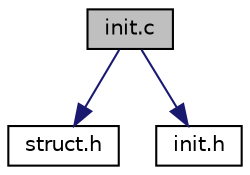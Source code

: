 digraph "init.c"
{
 // LATEX_PDF_SIZE
  edge [fontname="Helvetica",fontsize="10",labelfontname="Helvetica",labelfontsize="10"];
  node [fontname="Helvetica",fontsize="10",shape=record];
  Node1 [label="init.c",height=0.2,width=0.4,color="black", fillcolor="grey75", style="filled", fontcolor="black",tooltip="Funzione che inizializza pedine."];
  Node1 -> Node2 [color="midnightblue",fontsize="10",style="solid"];
  Node2 [label="struct.h",height=0.2,width=0.4,color="black", fillcolor="white", style="filled",URL="$struct_8h.html",tooltip="Struct delle pedine."];
  Node1 -> Node3 [color="midnightblue",fontsize="10",style="solid"];
  Node3 [label="init.h",height=0.2,width=0.4,color="black", fillcolor="white", style="filled",URL="$init_8h.html",tooltip="Libreria per inizializzare le pedine."];
}
